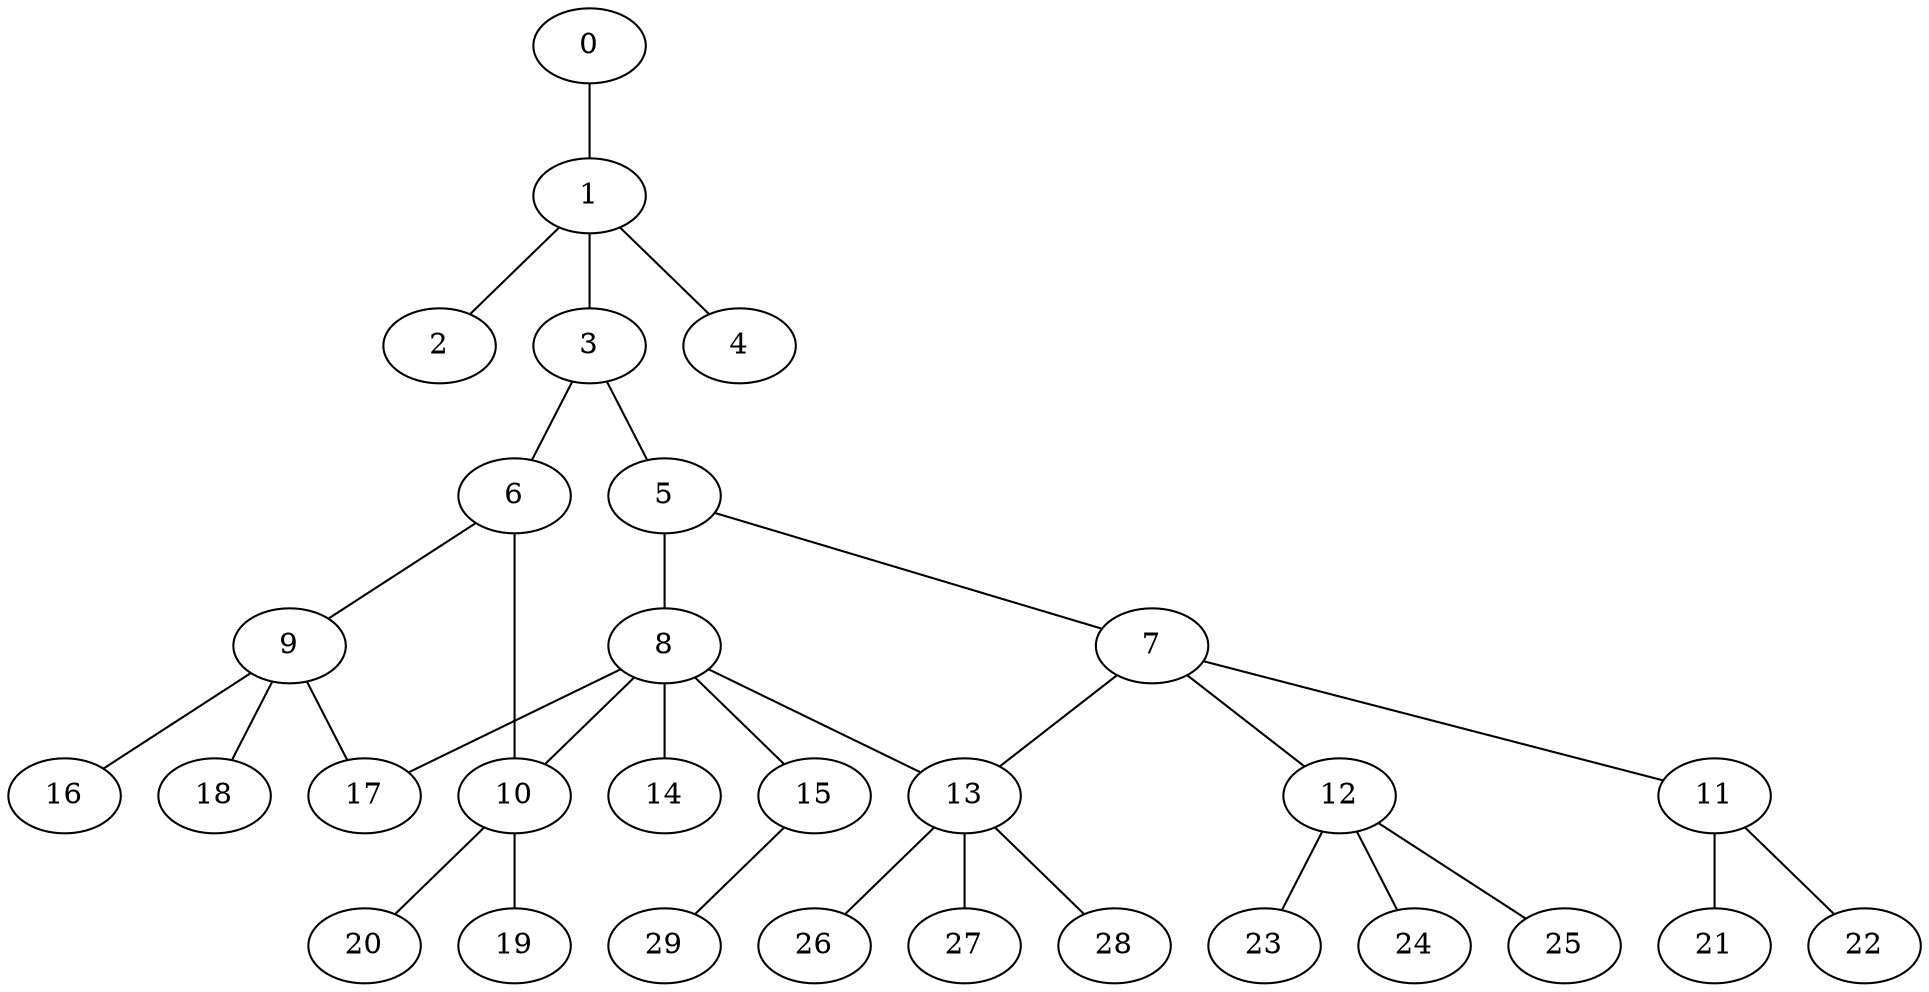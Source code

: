 
graph graphname {
    0 -- 1
1 -- 2
1 -- 3
1 -- 4
3 -- 5
3 -- 6
5 -- 8
5 -- 7
6 -- 9
6 -- 10
7 -- 11
7 -- 12
7 -- 13
8 -- 14
8 -- 15
8 -- 17
8 -- 13
8 -- 10
9 -- 16
9 -- 17
9 -- 18
10 -- 19
10 -- 20
11 -- 21
11 -- 22
12 -- 24
12 -- 25
12 -- 23
13 -- 26
13 -- 27
13 -- 28
15 -- 29

}

